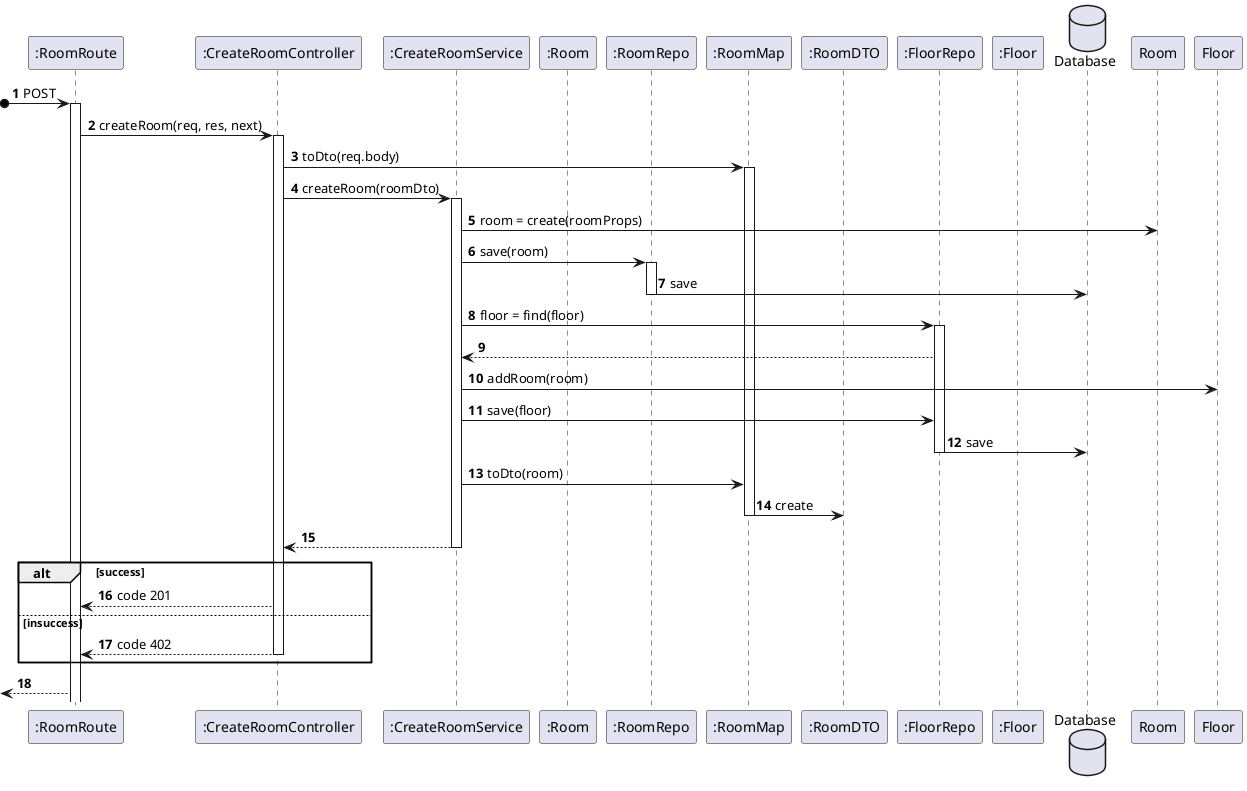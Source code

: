 @startuml

autonumber

participant ":RoomRoute" as Route
participant ":CreateRoomController" as Controller
participant ":CreateRoomService" as Service
participant ":Room"
participant ":RoomRepo" as Repo
participant ":RoomMap" as Map
participant ":RoomDTO" as DTO
participant ":FloorRepo" as FloorRepo
participant ":Floor"
database Database

?o->Route: POST
activate Route

Route -> Controller: createRoom(req, res, next)
activate Controller

Controller -> Map: toDto(req.body)
activate Map

Controller -> Service: createRoom(roomDto)
activate Service


Service -> Room: room = create(roomProps)

Service -> Repo: save(room)
activate Repo

Repo -> Database: save
deactivate Repo

Service -> FloorRepo: floor = find(floor)
activate FloorRepo
Service <-- FloorRepo
Service -> Floor: addRoom(room)
Service -> FloorRepo: save(floor)

FloorRepo-> Database: save
deactivate FloorRepo

Service -> Map:toDto(room)

Map -> DTO: create
deactivate Map

Service --> Controller:
deactivate Service

alt success
Controller --> Route: code 201
else insuccess
Controller --> Route: code 402
deactivate Controller
end alt
<--Route:



@enduml
